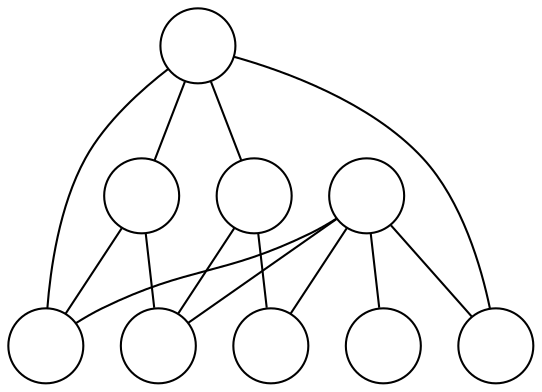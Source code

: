 graph G {
  node[label="", shape=circle]
  0;
  1;
  2;
  3;
  4;
  5;
  6;
  7;
  8;
  5 -- 0;
  5 -- 1;
  6 -- 0;
  6 -- 2;
  7 -- 1;
  7 -- 3;
  7 -- 5;
  7 -- 6;
  8 -- 0;
  8 -- 1;
  8 -- 2;
  8 -- 3;
  8 -- 4;
}
